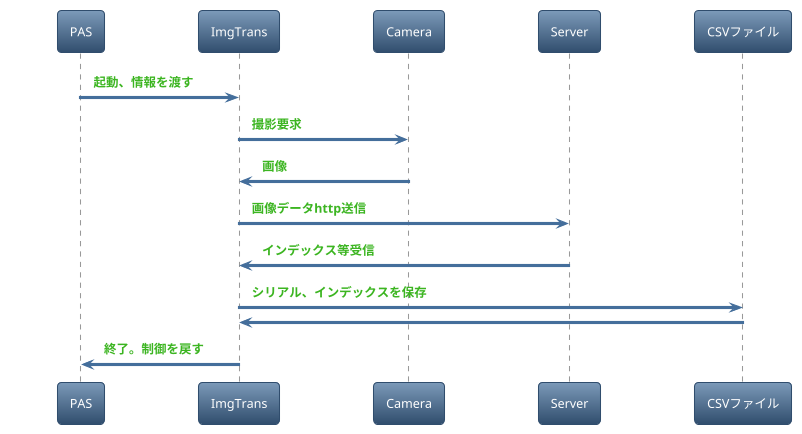 @startuml PASTrans Sequence
!theme spacelab
PAS -> ImgTrans  : $success("起動、情報を渡す")
ImgTrans -> Camera  : $success("撮影要求")
Camera -> ImgTrans  : $success("画像")
ImgTrans -> Server : $success("画像データhttp送信")
Server -> ImgTrans : $success("インデックス等受信")
ImgTrans -> CSVファイル : $success("シリアル、インデックスを保存")
CSVファイル -> ImgTrans
ImgTrans -> PAS : $success("終了。制御を戻す")

@enduml